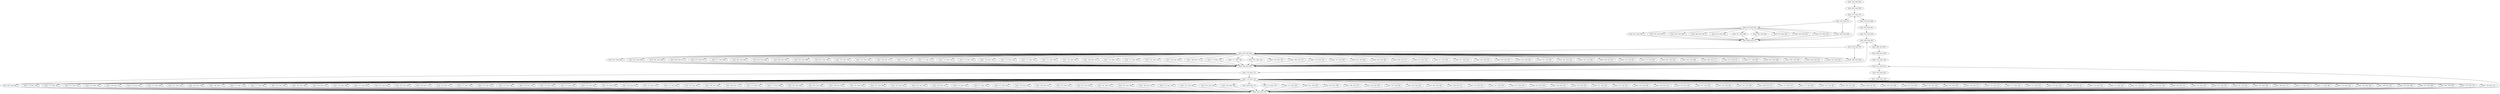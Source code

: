 strict digraph "" {
	node [label="\N"];
	0	[block="Basic Block starting at line 983 with 9 instructions",
		label="Start: 983; End: 991"];
	198	[block="Basic Block starting at line 903 with 7 instructions",
		label="Start: 903; End: 909"];
	0 -> 198;
	1	[block="Basic Block starting at line 992 with 6 instructions",
		label="Start: 992; End: 997"];
	131	[block="Basic Block starting at line 623 with 7 instructions",
		label="Start: 623; End: 629"];
	1 -> 131;
	2	[block="Basic Block starting at line 998 with 6 instructions",
		label="Start: 998; End: 1003"];
	4	[block="Basic Block starting at line 103 with 7 instructions",
		label="Start: 103; End: 109"];
	2 -> 4;
	3	[block="Basic Block starting at line 1004 with 9 instructions",
		label="Start: 1004; End: 1012"];
	129	[block="Basic Block starting at line 612 with 4 instructions",
		label="Start: 612; End: 615"];
	4 -> 129;
	5	[block="Basic Block starting at line 110 with 4 instructions",
		label="Start: 110; End: 113"];
	6	[block="Basic Block starting at line 114 with 11 instructions",
		label="Start: 114; End: 124"];
	5 -> 6;
	127	[block="Basic Block starting at line 605 with 4 instructions",
		label="Start: 605; End: 608"];
	5 -> 127;
	7	[block="Basic Block starting at line 125 with 4 instructions",
		label="Start: 125; End: 128"];
	6 -> 7;
	8	[block="Basic Block starting at line 129 with 4 instructions",
		label="Start: 129; End: 132"];
	6 -> 8;
	9	[block="Basic Block starting at line 133 with 4 instructions",
		label="Start: 133; End: 136"];
	6 -> 9;
	10	[block="Basic Block starting at line 137 with 4 instructions",
		label="Start: 137; End: 140"];
	6 -> 10;
	11	[block="Basic Block starting at line 141 with 4 instructions",
		label="Start: 141; End: 144"];
	6 -> 11;
	12	[block="Basic Block starting at line 145 with 4 instructions",
		label="Start: 145; End: 148"];
	6 -> 12;
	13	[block="Basic Block starting at line 149 with 4 instructions",
		label="Start: 149; End: 152"];
	6 -> 13;
	14	[block="Basic Block starting at line 153 with 4 instructions",
		label="Start: 153; End: 156"];
	6 -> 14;
	15	[block="Basic Block starting at line 157 with 4 instructions",
		label="Start: 157; End: 160"];
	6 -> 15;
	16	[block="Basic Block starting at line 161 with 4 instructions",
		label="Start: 161; End: 164"];
	6 -> 16;
	17	[block="Basic Block starting at line 165 with 4 instructions",
		label="Start: 165; End: 168"];
	6 -> 17;
	18	[block="Basic Block starting at line 169 with 4 instructions",
		label="Start: 169; End: 172"];
	6 -> 18;
	19	[block="Basic Block starting at line 173 with 4 instructions",
		label="Start: 173; End: 176"];
	6 -> 19;
	20	[block="Basic Block starting at line 177 with 4 instructions",
		label="Start: 177; End: 180"];
	6 -> 20;
	21	[block="Basic Block starting at line 181 with 4 instructions",
		label="Start: 181; End: 184"];
	6 -> 21;
	22	[block="Basic Block starting at line 185 with 4 instructions",
		label="Start: 185; End: 188"];
	6 -> 22;
	23	[block="Basic Block starting at line 189 with 4 instructions",
		label="Start: 189; End: 192"];
	6 -> 23;
	24	[block="Basic Block starting at line 193 with 4 instructions",
		label="Start: 193; End: 196"];
	6 -> 24;
	25	[block="Basic Block starting at line 197 with 4 instructions",
		label="Start: 197; End: 200"];
	6 -> 25;
	26	[block="Basic Block starting at line 201 with 4 instructions",
		label="Start: 201; End: 204"];
	6 -> 26;
	27	[block="Basic Block starting at line 205 with 4 instructions",
		label="Start: 205; End: 208"];
	6 -> 27;
	28	[block="Basic Block starting at line 209 with 4 instructions",
		label="Start: 209; End: 212"];
	6 -> 28;
	29	[block="Basic Block starting at line 213 with 4 instructions",
		label="Start: 213; End: 216"];
	6 -> 29;
	30	[block="Basic Block starting at line 217 with 4 instructions",
		label="Start: 217; End: 220"];
	6 -> 30;
	31	[block="Basic Block starting at line 221 with 4 instructions",
		label="Start: 221; End: 224"];
	6 -> 31;
	32	[block="Basic Block starting at line 225 with 4 instructions",
		label="Start: 225; End: 228"];
	6 -> 32;
	33	[block="Basic Block starting at line 229 with 4 instructions",
		label="Start: 229; End: 232"];
	6 -> 33;
	34	[block="Basic Block starting at line 233 with 4 instructions",
		label="Start: 233; End: 236"];
	6 -> 34;
	35	[block="Basic Block starting at line 237 with 4 instructions",
		label="Start: 237; End: 240"];
	6 -> 35;
	36	[block="Basic Block starting at line 241 with 4 instructions",
		label="Start: 241; End: 244"];
	6 -> 36;
	37	[block="Basic Block starting at line 245 with 4 instructions",
		label="Start: 245; End: 248"];
	6 -> 37;
	38	[block="Basic Block starting at line 249 with 4 instructions",
		label="Start: 249; End: 252"];
	6 -> 38;
	39	[block="Basic Block starting at line 253 with 4 instructions",
		label="Start: 253; End: 256"];
	6 -> 39;
	40	[block="Basic Block starting at line 257 with 4 instructions",
		label="Start: 257; End: 260"];
	6 -> 40;
	41	[block="Basic Block starting at line 261 with 4 instructions",
		label="Start: 261; End: 264"];
	6 -> 41;
	42	[block="Basic Block starting at line 265 with 4 instructions",
		label="Start: 265; End: 268"];
	6 -> 42;
	43	[block="Basic Block starting at line 269 with 4 instructions",
		label="Start: 269; End: 272"];
	6 -> 43;
	44	[block="Basic Block starting at line 273 with 4 instructions",
		label="Start: 273; End: 276"];
	6 -> 44;
	45	[block="Basic Block starting at line 277 with 4 instructions",
		label="Start: 277; End: 280"];
	6 -> 45;
	46	[block="Basic Block starting at line 281 with 4 instructions",
		label="Start: 281; End: 284"];
	6 -> 46;
	47	[block="Basic Block starting at line 285 with 4 instructions",
		label="Start: 285; End: 288"];
	6 -> 47;
	48	[block="Basic Block starting at line 289 with 4 instructions",
		label="Start: 289; End: 292"];
	6 -> 48;
	49	[block="Basic Block starting at line 293 with 4 instructions",
		label="Start: 293; End: 296"];
	6 -> 49;
	50	[block="Basic Block starting at line 297 with 4 instructions",
		label="Start: 297; End: 300"];
	6 -> 50;
	51	[block="Basic Block starting at line 301 with 4 instructions",
		label="Start: 301; End: 304"];
	6 -> 51;
	52	[block="Basic Block starting at line 305 with 4 instructions",
		label="Start: 305; End: 308"];
	6 -> 52;
	53	[block="Basic Block starting at line 309 with 4 instructions",
		label="Start: 309; End: 312"];
	6 -> 53;
	54	[block="Basic Block starting at line 313 with 4 instructions",
		label="Start: 313; End: 316"];
	6 -> 54;
	55	[block="Basic Block starting at line 317 with 4 instructions",
		label="Start: 317; End: 320"];
	6 -> 55;
	56	[block="Basic Block starting at line 321 with 4 instructions",
		label="Start: 321; End: 324"];
	6 -> 56;
	57	[block="Basic Block starting at line 325 with 4 instructions",
		label="Start: 325; End: 328"];
	6 -> 57;
	58	[block="Basic Block starting at line 329 with 4 instructions",
		label="Start: 329; End: 332"];
	6 -> 58;
	59	[block="Basic Block starting at line 333 with 4 instructions",
		label="Start: 333; End: 336"];
	6 -> 59;
	60	[block="Basic Block starting at line 337 with 4 instructions",
		label="Start: 337; End: 340"];
	6 -> 60;
	61	[block="Basic Block starting at line 341 with 4 instructions",
		label="Start: 341; End: 344"];
	6 -> 61;
	62	[block="Basic Block starting at line 345 with 4 instructions",
		label="Start: 345; End: 348"];
	6 -> 62;
	63	[block="Basic Block starting at line 349 with 4 instructions",
		label="Start: 349; End: 352"];
	6 -> 63;
	64	[block="Basic Block starting at line 353 with 4 instructions",
		label="Start: 353; End: 356"];
	6 -> 64;
	65	[block="Basic Block starting at line 357 with 4 instructions",
		label="Start: 357; End: 360"];
	6 -> 65;
	66	[block="Basic Block starting at line 361 with 4 instructions",
		label="Start: 361; End: 364"];
	6 -> 66;
	67	[block="Basic Block starting at line 365 with 4 instructions",
		label="Start: 365; End: 368"];
	6 -> 67;
	68	[block="Basic Block starting at line 369 with 4 instructions",
		label="Start: 369; End: 372"];
	6 -> 68;
	69	[block="Basic Block starting at line 373 with 4 instructions",
		label="Start: 373; End: 376"];
	6 -> 69;
	70	[block="Basic Block starting at line 377 with 4 instructions",
		label="Start: 377; End: 380"];
	6 -> 70;
	71	[block="Basic Block starting at line 381 with 4 instructions",
		label="Start: 381; End: 384"];
	6 -> 71;
	72	[block="Basic Block starting at line 385 with 4 instructions",
		label="Start: 385; End: 388"];
	6 -> 72;
	73	[block="Basic Block starting at line 389 with 4 instructions",
		label="Start: 389; End: 392"];
	6 -> 73;
	74	[block="Basic Block starting at line 393 with 4 instructions",
		label="Start: 393; End: 396"];
	6 -> 74;
	75	[block="Basic Block starting at line 397 with 4 instructions",
		label="Start: 397; End: 400"];
	6 -> 75;
	76	[block="Basic Block starting at line 401 with 4 instructions",
		label="Start: 401; End: 404"];
	6 -> 76;
	77	[block="Basic Block starting at line 405 with 4 instructions",
		label="Start: 405; End: 408"];
	6 -> 77;
	78	[block="Basic Block starting at line 409 with 4 instructions",
		label="Start: 409; End: 412"];
	6 -> 78;
	79	[block="Basic Block starting at line 413 with 4 instructions",
		label="Start: 413; End: 416"];
	6 -> 79;
	80	[block="Basic Block starting at line 417 with 4 instructions",
		label="Start: 417; End: 420"];
	6 -> 80;
	81	[block="Basic Block starting at line 421 with 4 instructions",
		label="Start: 421; End: 424"];
	6 -> 81;
	82	[block="Basic Block starting at line 425 with 4 instructions",
		label="Start: 425; End: 428"];
	6 -> 82;
	83	[block="Basic Block starting at line 429 with 4 instructions",
		label="Start: 429; End: 432"];
	6 -> 83;
	84	[block="Basic Block starting at line 433 with 4 instructions",
		label="Start: 433; End: 436"];
	6 -> 84;
	85	[block="Basic Block starting at line 437 with 4 instructions",
		label="Start: 437; End: 440"];
	6 -> 85;
	86	[block="Basic Block starting at line 441 with 4 instructions",
		label="Start: 441; End: 444"];
	6 -> 86;
	87	[block="Basic Block starting at line 445 with 4 instructions",
		label="Start: 445; End: 448"];
	6 -> 87;
	88	[block="Basic Block starting at line 449 with 4 instructions",
		label="Start: 449; End: 452"];
	6 -> 88;
	89	[block="Basic Block starting at line 453 with 4 instructions",
		label="Start: 453; End: 456"];
	6 -> 89;
	90	[block="Basic Block starting at line 457 with 4 instructions",
		label="Start: 457; End: 460"];
	6 -> 90;
	91	[block="Basic Block starting at line 461 with 4 instructions",
		label="Start: 461; End: 464"];
	6 -> 91;
	92	[block="Basic Block starting at line 465 with 4 instructions",
		label="Start: 465; End: 468"];
	6 -> 92;
	93	[block="Basic Block starting at line 469 with 4 instructions",
		label="Start: 469; End: 472"];
	6 -> 93;
	94	[block="Basic Block starting at line 473 with 4 instructions",
		label="Start: 473; End: 476"];
	6 -> 94;
	95	[block="Basic Block starting at line 477 with 4 instructions",
		label="Start: 477; End: 480"];
	6 -> 95;
	96	[block="Basic Block starting at line 481 with 4 instructions",
		label="Start: 481; End: 484"];
	6 -> 96;
	97	[block="Basic Block starting at line 485 with 4 instructions",
		label="Start: 485; End: 488"];
	6 -> 97;
	98	[block="Basic Block starting at line 489 with 4 instructions",
		label="Start: 489; End: 492"];
	6 -> 98;
	99	[block="Basic Block starting at line 493 with 4 instructions",
		label="Start: 493; End: 496"];
	6 -> 99;
	100	[block="Basic Block starting at line 497 with 4 instructions",
		label="Start: 497; End: 500"];
	6 -> 100;
	101	[block="Basic Block starting at line 501 with 4 instructions",
		label="Start: 501; End: 504"];
	6 -> 101;
	102	[block="Basic Block starting at line 505 with 4 instructions",
		label="Start: 505; End: 508"];
	6 -> 102;
	103	[block="Basic Block starting at line 509 with 4 instructions",
		label="Start: 509; End: 512"];
	6 -> 103;
	104	[block="Basic Block starting at line 513 with 4 instructions",
		label="Start: 513; End: 516"];
	6 -> 104;
	105	[block="Basic Block starting at line 517 with 4 instructions",
		label="Start: 517; End: 520"];
	6 -> 105;
	106	[block="Basic Block starting at line 521 with 4 instructions",
		label="Start: 521; End: 524"];
	6 -> 106;
	107	[block="Basic Block starting at line 525 with 4 instructions",
		label="Start: 525; End: 528"];
	6 -> 107;
	108	[block="Basic Block starting at line 529 with 4 instructions",
		label="Start: 529; End: 532"];
	6 -> 108;
	109	[block="Basic Block starting at line 533 with 4 instructions",
		label="Start: 533; End: 536"];
	6 -> 109;
	110	[block="Basic Block starting at line 537 with 4 instructions",
		label="Start: 537; End: 540"];
	6 -> 110;
	111	[block="Basic Block starting at line 541 with 4 instructions",
		label="Start: 541; End: 544"];
	6 -> 111;
	112	[block="Basic Block starting at line 545 with 4 instructions",
		label="Start: 545; End: 548"];
	6 -> 112;
	113	[block="Basic Block starting at line 549 with 4 instructions",
		label="Start: 549; End: 552"];
	6 -> 113;
	114	[block="Basic Block starting at line 553 with 4 instructions",
		label="Start: 553; End: 556"];
	6 -> 114;
	115	[block="Basic Block starting at line 557 with 4 instructions",
		label="Start: 557; End: 560"];
	6 -> 115;
	116	[block="Basic Block starting at line 561 with 4 instructions",
		label="Start: 561; End: 564"];
	6 -> 116;
	117	[block="Basic Block starting at line 565 with 4 instructions",
		label="Start: 565; End: 568"];
	6 -> 117;
	118	[block="Basic Block starting at line 569 with 4 instructions",
		label="Start: 569; End: 572"];
	6 -> 118;
	119	[block="Basic Block starting at line 573 with 4 instructions",
		label="Start: 573; End: 576"];
	6 -> 119;
	120	[block="Basic Block starting at line 577 with 4 instructions",
		label="Start: 577; End: 580"];
	6 -> 120;
	121	[block="Basic Block starting at line 581 with 4 instructions",
		label="Start: 581; End: 584"];
	6 -> 121;
	122	[block="Basic Block starting at line 585 with 4 instructions",
		label="Start: 585; End: 588"];
	6 -> 122;
	123	[block="Basic Block starting at line 589 with 4 instructions",
		label="Start: 589; End: 592"];
	6 -> 123;
	124	[block="Basic Block starting at line 593 with 4 instructions",
		label="Start: 593; End: 596"];
	6 -> 124;
	125	[block="Basic Block starting at line 597 with 4 instructions",
		label="Start: 597; End: 600"];
	6 -> 125;
	126	[block="Basic Block starting at line 601 with 4 instructions",
		label="Start: 601; End: 604"];
	6 -> 126;
	6 -> 127;
	128	[block="Basic Block starting at line 609 with 3 instructions",
		label="Start: 609; End: 611"];
	7 -> 128;
	8 -> 128;
	9 -> 128;
	10 -> 128;
	11 -> 128;
	12 -> 128;
	13 -> 128;
	14 -> 128;
	15 -> 128;
	16 -> 128;
	17 -> 128;
	18 -> 128;
	19 -> 128;
	20 -> 128;
	21 -> 128;
	22 -> 128;
	23 -> 128;
	24 -> 128;
	25 -> 128;
	26 -> 128;
	27 -> 128;
	28 -> 128;
	29 -> 128;
	30 -> 128;
	31 -> 128;
	32 -> 128;
	33 -> 128;
	34 -> 128;
	35 -> 128;
	36 -> 128;
	37 -> 128;
	38 -> 128;
	39 -> 128;
	40 -> 128;
	41 -> 128;
	42 -> 128;
	43 -> 128;
	44 -> 128;
	45 -> 128;
	46 -> 128;
	47 -> 128;
	48 -> 128;
	49 -> 128;
	50 -> 128;
	51 -> 128;
	52 -> 128;
	53 -> 128;
	54 -> 128;
	55 -> 128;
	56 -> 128;
	57 -> 128;
	58 -> 128;
	59 -> 128;
	60 -> 128;
	61 -> 128;
	62 -> 128;
	63 -> 128;
	64 -> 128;
	65 -> 128;
	66 -> 128;
	67 -> 128;
	68 -> 128;
	69 -> 128;
	70 -> 128;
	71 -> 128;
	72 -> 128;
	73 -> 128;
	74 -> 128;
	75 -> 128;
	76 -> 128;
	77 -> 128;
	78 -> 128;
	79 -> 128;
	80 -> 128;
	81 -> 128;
	82 -> 128;
	83 -> 128;
	84 -> 128;
	85 -> 128;
	86 -> 128;
	87 -> 128;
	88 -> 128;
	89 -> 128;
	90 -> 128;
	91 -> 128;
	92 -> 128;
	93 -> 128;
	94 -> 128;
	95 -> 128;
	96 -> 128;
	97 -> 128;
	98 -> 128;
	99 -> 128;
	100 -> 128;
	101 -> 128;
	102 -> 128;
	103 -> 128;
	104 -> 128;
	105 -> 128;
	106 -> 128;
	107 -> 128;
	108 -> 128;
	109 -> 128;
	110 -> 128;
	111 -> 128;
	112 -> 128;
	113 -> 128;
	114 -> 128;
	115 -> 128;
	116 -> 128;
	117 -> 128;
	118 -> 128;
	119 -> 128;
	120 -> 128;
	121 -> 128;
	122 -> 128;
	123 -> 128;
	124 -> 128;
	125 -> 128;
	126 -> 128;
	127 -> 128;
	128 -> 129;
	129 -> 5;
	130	[block="Basic Block starting at line 616 with 5 instructions",
		label="Start: 616; End: 620"];
	129 -> 130;
	130 -> 3;
	196	[block="Basic Block starting at line 892 with 4 instructions",
		label="Start: 892; End: 895"];
	131 -> 196;
	132	[block="Basic Block starting at line 630 with 4 instructions",
		label="Start: 630; End: 633"];
	133	[block="Basic Block starting at line 634 with 11 instructions",
		label="Start: 634; End: 644"];
	132 -> 133;
	194	[block="Basic Block starting at line 885 with 4 instructions",
		label="Start: 885; End: 888"];
	132 -> 194;
	134	[block="Basic Block starting at line 645 with 4 instructions",
		label="Start: 645; End: 648"];
	133 -> 134;
	135	[block="Basic Block starting at line 649 with 4 instructions",
		label="Start: 649; End: 652"];
	133 -> 135;
	136	[block="Basic Block starting at line 653 with 4 instructions",
		label="Start: 653; End: 656"];
	133 -> 136;
	137	[block="Basic Block starting at line 657 with 4 instructions",
		label="Start: 657; End: 660"];
	133 -> 137;
	138	[block="Basic Block starting at line 661 with 4 instructions",
		label="Start: 661; End: 664"];
	133 -> 138;
	139	[block="Basic Block starting at line 665 with 4 instructions",
		label="Start: 665; End: 668"];
	133 -> 139;
	140	[block="Basic Block starting at line 669 with 4 instructions",
		label="Start: 669; End: 672"];
	133 -> 140;
	141	[block="Basic Block starting at line 673 with 4 instructions",
		label="Start: 673; End: 676"];
	133 -> 141;
	142	[block="Basic Block starting at line 677 with 4 instructions",
		label="Start: 677; End: 680"];
	133 -> 142;
	143	[block="Basic Block starting at line 681 with 4 instructions",
		label="Start: 681; End: 684"];
	133 -> 143;
	144	[block="Basic Block starting at line 685 with 4 instructions",
		label="Start: 685; End: 688"];
	133 -> 144;
	145	[block="Basic Block starting at line 689 with 4 instructions",
		label="Start: 689; End: 692"];
	133 -> 145;
	146	[block="Basic Block starting at line 693 with 4 instructions",
		label="Start: 693; End: 696"];
	133 -> 146;
	147	[block="Basic Block starting at line 697 with 4 instructions",
		label="Start: 697; End: 700"];
	133 -> 147;
	148	[block="Basic Block starting at line 701 with 4 instructions",
		label="Start: 701; End: 704"];
	133 -> 148;
	149	[block="Basic Block starting at line 705 with 4 instructions",
		label="Start: 705; End: 708"];
	133 -> 149;
	150	[block="Basic Block starting at line 709 with 4 instructions",
		label="Start: 709; End: 712"];
	133 -> 150;
	151	[block="Basic Block starting at line 713 with 4 instructions",
		label="Start: 713; End: 716"];
	133 -> 151;
	152	[block="Basic Block starting at line 717 with 4 instructions",
		label="Start: 717; End: 720"];
	133 -> 152;
	153	[block="Basic Block starting at line 721 with 4 instructions",
		label="Start: 721; End: 724"];
	133 -> 153;
	154	[block="Basic Block starting at line 725 with 4 instructions",
		label="Start: 725; End: 728"];
	133 -> 154;
	155	[block="Basic Block starting at line 729 with 4 instructions",
		label="Start: 729; End: 732"];
	133 -> 155;
	156	[block="Basic Block starting at line 733 with 4 instructions",
		label="Start: 733; End: 736"];
	133 -> 156;
	157	[block="Basic Block starting at line 737 with 4 instructions",
		label="Start: 737; End: 740"];
	133 -> 157;
	158	[block="Basic Block starting at line 741 with 4 instructions",
		label="Start: 741; End: 744"];
	133 -> 158;
	159	[block="Basic Block starting at line 745 with 4 instructions",
		label="Start: 745; End: 748"];
	133 -> 159;
	160	[block="Basic Block starting at line 749 with 4 instructions",
		label="Start: 749; End: 752"];
	133 -> 160;
	161	[block="Basic Block starting at line 753 with 4 instructions",
		label="Start: 753; End: 756"];
	133 -> 161;
	162	[block="Basic Block starting at line 757 with 4 instructions",
		label="Start: 757; End: 760"];
	133 -> 162;
	163	[block="Basic Block starting at line 761 with 4 instructions",
		label="Start: 761; End: 764"];
	133 -> 163;
	164	[block="Basic Block starting at line 765 with 4 instructions",
		label="Start: 765; End: 768"];
	133 -> 164;
	165	[block="Basic Block starting at line 769 with 4 instructions",
		label="Start: 769; End: 772"];
	133 -> 165;
	166	[block="Basic Block starting at line 773 with 4 instructions",
		label="Start: 773; End: 776"];
	133 -> 166;
	167	[block="Basic Block starting at line 777 with 4 instructions",
		label="Start: 777; End: 780"];
	133 -> 167;
	168	[block="Basic Block starting at line 781 with 4 instructions",
		label="Start: 781; End: 784"];
	133 -> 168;
	169	[block="Basic Block starting at line 785 with 4 instructions",
		label="Start: 785; End: 788"];
	133 -> 169;
	170	[block="Basic Block starting at line 789 with 4 instructions",
		label="Start: 789; End: 792"];
	133 -> 170;
	171	[block="Basic Block starting at line 793 with 4 instructions",
		label="Start: 793; End: 796"];
	133 -> 171;
	172	[block="Basic Block starting at line 797 with 4 instructions",
		label="Start: 797; End: 800"];
	133 -> 172;
	173	[block="Basic Block starting at line 801 with 4 instructions",
		label="Start: 801; End: 804"];
	133 -> 173;
	174	[block="Basic Block starting at line 805 with 4 instructions",
		label="Start: 805; End: 808"];
	133 -> 174;
	175	[block="Basic Block starting at line 809 with 4 instructions",
		label="Start: 809; End: 812"];
	133 -> 175;
	176	[block="Basic Block starting at line 813 with 4 instructions",
		label="Start: 813; End: 816"];
	133 -> 176;
	177	[block="Basic Block starting at line 817 with 4 instructions",
		label="Start: 817; End: 820"];
	133 -> 177;
	178	[block="Basic Block starting at line 821 with 4 instructions",
		label="Start: 821; End: 824"];
	133 -> 178;
	179	[block="Basic Block starting at line 825 with 4 instructions",
		label="Start: 825; End: 828"];
	133 -> 179;
	180	[block="Basic Block starting at line 829 with 4 instructions",
		label="Start: 829; End: 832"];
	133 -> 180;
	181	[block="Basic Block starting at line 833 with 4 instructions",
		label="Start: 833; End: 836"];
	133 -> 181;
	182	[block="Basic Block starting at line 837 with 4 instructions",
		label="Start: 837; End: 840"];
	133 -> 182;
	183	[block="Basic Block starting at line 841 with 4 instructions",
		label="Start: 841; End: 844"];
	133 -> 183;
	184	[block="Basic Block starting at line 845 with 4 instructions",
		label="Start: 845; End: 848"];
	133 -> 184;
	185	[block="Basic Block starting at line 849 with 4 instructions",
		label="Start: 849; End: 852"];
	133 -> 185;
	186	[block="Basic Block starting at line 853 with 4 instructions",
		label="Start: 853; End: 856"];
	133 -> 186;
	187	[block="Basic Block starting at line 857 with 4 instructions",
		label="Start: 857; End: 860"];
	133 -> 187;
	188	[block="Basic Block starting at line 861 with 4 instructions",
		label="Start: 861; End: 864"];
	133 -> 188;
	189	[block="Basic Block starting at line 865 with 4 instructions",
		label="Start: 865; End: 868"];
	133 -> 189;
	190	[block="Basic Block starting at line 869 with 4 instructions",
		label="Start: 869; End: 872"];
	133 -> 190;
	191	[block="Basic Block starting at line 873 with 4 instructions",
		label="Start: 873; End: 876"];
	133 -> 191;
	192	[block="Basic Block starting at line 877 with 4 instructions",
		label="Start: 877; End: 880"];
	133 -> 192;
	193	[block="Basic Block starting at line 881 with 4 instructions",
		label="Start: 881; End: 884"];
	133 -> 193;
	133 -> 194;
	195	[block="Basic Block starting at line 889 with 3 instructions",
		label="Start: 889; End: 891"];
	134 -> 195;
	135 -> 195;
	136 -> 195;
	137 -> 195;
	138 -> 195;
	139 -> 195;
	140 -> 195;
	141 -> 195;
	142 -> 195;
	143 -> 195;
	144 -> 195;
	145 -> 195;
	146 -> 195;
	147 -> 195;
	148 -> 195;
	149 -> 195;
	150 -> 195;
	151 -> 195;
	152 -> 195;
	153 -> 195;
	154 -> 195;
	155 -> 195;
	156 -> 195;
	157 -> 195;
	158 -> 195;
	159 -> 195;
	160 -> 195;
	161 -> 195;
	162 -> 195;
	163 -> 195;
	164 -> 195;
	165 -> 195;
	166 -> 195;
	167 -> 195;
	168 -> 195;
	169 -> 195;
	170 -> 195;
	171 -> 195;
	172 -> 195;
	173 -> 195;
	174 -> 195;
	175 -> 195;
	176 -> 195;
	177 -> 195;
	178 -> 195;
	179 -> 195;
	180 -> 195;
	181 -> 195;
	182 -> 195;
	183 -> 195;
	184 -> 195;
	185 -> 195;
	186 -> 195;
	187 -> 195;
	188 -> 195;
	189 -> 195;
	190 -> 195;
	191 -> 195;
	192 -> 195;
	193 -> 195;
	194 -> 195;
	195 -> 196;
	196 -> 132;
	197	[block="Basic Block starting at line 896 with 5 instructions",
		label="Start: 896; End: 900"];
	196 -> 197;
	197 -> 2;
	213	[block="Basic Block starting at line 972 with 4 instructions",
		label="Start: 972; End: 975"];
	198 -> 213;
	199	[block="Basic Block starting at line 910 with 4 instructions",
		label="Start: 910; End: 913"];
	200	[block="Basic Block starting at line 914 with 11 instructions",
		label="Start: 914; End: 924"];
	199 -> 200;
	211	[block="Basic Block starting at line 965 with 4 instructions",
		label="Start: 965; End: 968"];
	199 -> 211;
	201	[block="Basic Block starting at line 925 with 4 instructions",
		label="Start: 925; End: 928"];
	200 -> 201;
	202	[block="Basic Block starting at line 929 with 4 instructions",
		label="Start: 929; End: 932"];
	200 -> 202;
	203	[block="Basic Block starting at line 933 with 4 instructions",
		label="Start: 933; End: 936"];
	200 -> 203;
	204	[block="Basic Block starting at line 937 with 4 instructions",
		label="Start: 937; End: 940"];
	200 -> 204;
	205	[block="Basic Block starting at line 941 with 4 instructions",
		label="Start: 941; End: 944"];
	200 -> 205;
	206	[block="Basic Block starting at line 945 with 4 instructions",
		label="Start: 945; End: 948"];
	200 -> 206;
	207	[block="Basic Block starting at line 949 with 4 instructions",
		label="Start: 949; End: 952"];
	200 -> 207;
	208	[block="Basic Block starting at line 953 with 4 instructions",
		label="Start: 953; End: 956"];
	200 -> 208;
	209	[block="Basic Block starting at line 957 with 4 instructions",
		label="Start: 957; End: 960"];
	200 -> 209;
	210	[block="Basic Block starting at line 961 with 4 instructions",
		label="Start: 961; End: 964"];
	200 -> 210;
	200 -> 211;
	212	[block="Basic Block starting at line 969 with 3 instructions",
		label="Start: 969; End: 971"];
	201 -> 212;
	202 -> 212;
	203 -> 212;
	204 -> 212;
	205 -> 212;
	206 -> 212;
	207 -> 212;
	208 -> 212;
	209 -> 212;
	210 -> 212;
	211 -> 212;
	212 -> 213;
	213 -> 199;
	214	[block="Basic Block starting at line 976 with 5 instructions",
		label="Start: 976; End: 980"];
	213 -> 214;
	214 -> 1;
}
